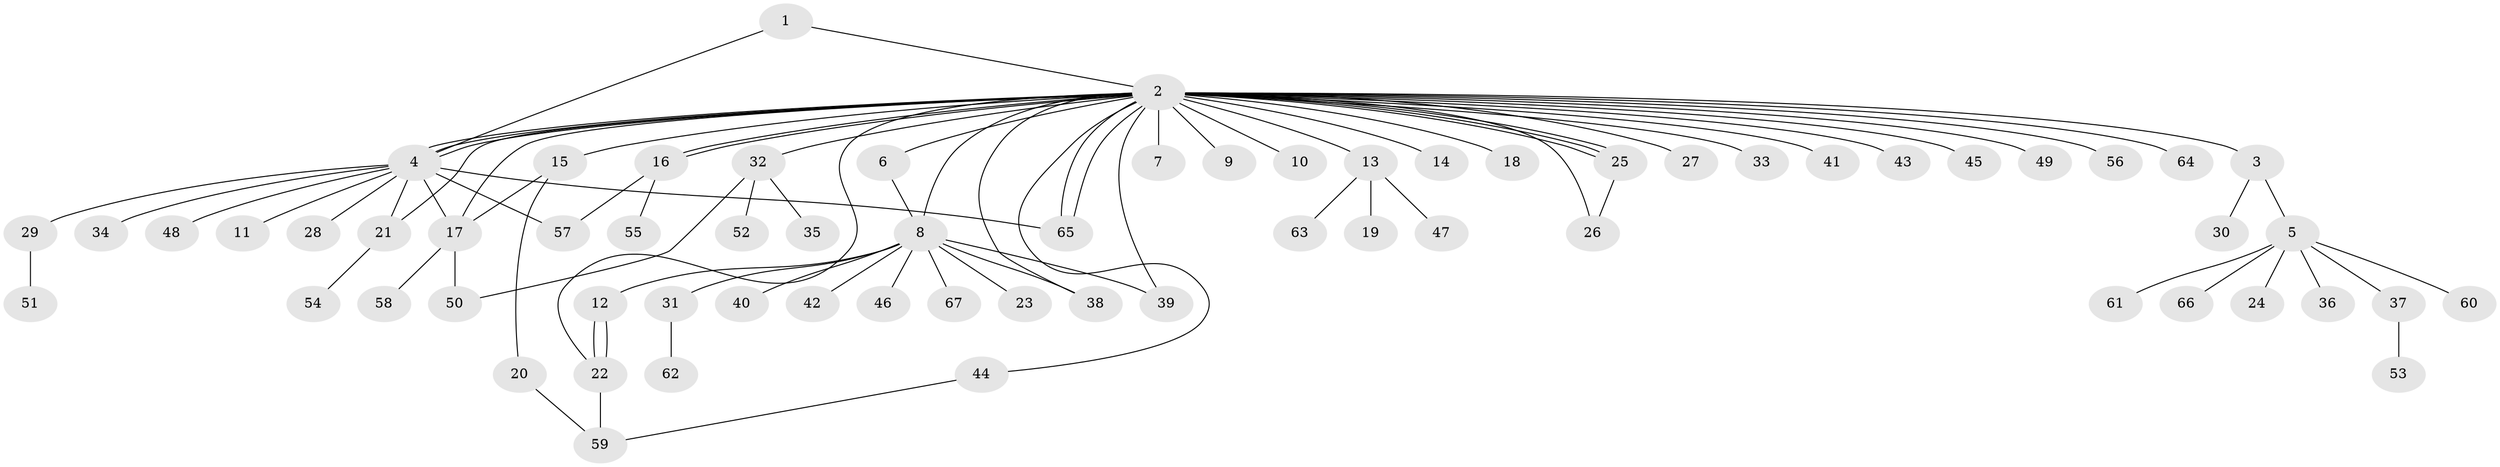 // coarse degree distribution, {2: 0.2, 20: 0.025, 10: 0.025, 7: 0.05, 1: 0.65, 4: 0.05}
// Generated by graph-tools (version 1.1) at 2025/18/03/04/25 18:18:18]
// undirected, 67 vertices, 87 edges
graph export_dot {
graph [start="1"]
  node [color=gray90,style=filled];
  1;
  2;
  3;
  4;
  5;
  6;
  7;
  8;
  9;
  10;
  11;
  12;
  13;
  14;
  15;
  16;
  17;
  18;
  19;
  20;
  21;
  22;
  23;
  24;
  25;
  26;
  27;
  28;
  29;
  30;
  31;
  32;
  33;
  34;
  35;
  36;
  37;
  38;
  39;
  40;
  41;
  42;
  43;
  44;
  45;
  46;
  47;
  48;
  49;
  50;
  51;
  52;
  53;
  54;
  55;
  56;
  57;
  58;
  59;
  60;
  61;
  62;
  63;
  64;
  65;
  66;
  67;
  1 -- 2;
  1 -- 4;
  2 -- 3;
  2 -- 4;
  2 -- 4;
  2 -- 4;
  2 -- 6;
  2 -- 7;
  2 -- 8;
  2 -- 9;
  2 -- 10;
  2 -- 13;
  2 -- 14;
  2 -- 15;
  2 -- 16;
  2 -- 16;
  2 -- 17;
  2 -- 18;
  2 -- 21;
  2 -- 22;
  2 -- 25;
  2 -- 25;
  2 -- 25;
  2 -- 26;
  2 -- 27;
  2 -- 32;
  2 -- 33;
  2 -- 38;
  2 -- 39;
  2 -- 41;
  2 -- 43;
  2 -- 44;
  2 -- 45;
  2 -- 49;
  2 -- 56;
  2 -- 64;
  2 -- 65;
  2 -- 65;
  3 -- 5;
  3 -- 30;
  4 -- 11;
  4 -- 17;
  4 -- 21;
  4 -- 28;
  4 -- 29;
  4 -- 34;
  4 -- 48;
  4 -- 57;
  4 -- 65;
  5 -- 24;
  5 -- 36;
  5 -- 37;
  5 -- 60;
  5 -- 61;
  5 -- 66;
  6 -- 8;
  8 -- 12;
  8 -- 23;
  8 -- 31;
  8 -- 38;
  8 -- 39;
  8 -- 40;
  8 -- 42;
  8 -- 46;
  8 -- 67;
  12 -- 22;
  12 -- 22;
  13 -- 19;
  13 -- 47;
  13 -- 63;
  15 -- 17;
  15 -- 20;
  16 -- 55;
  16 -- 57;
  17 -- 50;
  17 -- 58;
  20 -- 59;
  21 -- 54;
  22 -- 59;
  25 -- 26;
  29 -- 51;
  31 -- 62;
  32 -- 35;
  32 -- 50;
  32 -- 52;
  37 -- 53;
  44 -- 59;
}
